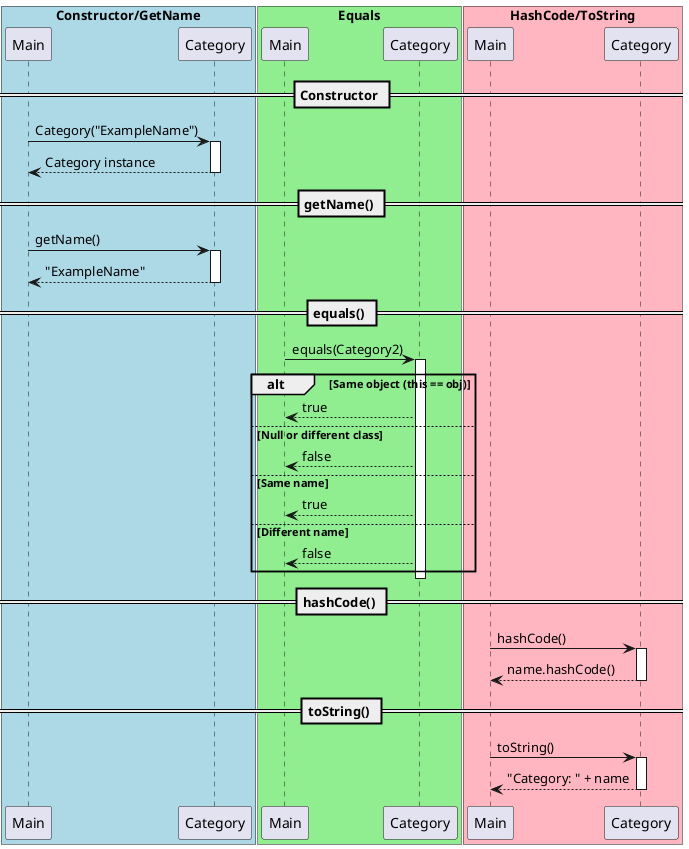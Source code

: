 @startuml

box "Constructor/GetName" #LightBlue
participant "Main" as Main1
participant "Category" as Category1
end box

box "Equals" #LightGreen
participant "Main" as Main2
participant "Category" as Category2
end box

box "HashCode/ToString" #LightPink
participant "Main" as Main3
participant "Category" as Category3
end box

== Constructor ==
Main1 -> Category1: Category("ExampleName")
activate Category1
Category1 --> Main1: Category instance
deactivate Category1

== getName() ==
Main1 -> Category1: getName()
activate Category1
Category1 --> Main1: "ExampleName"
deactivate Category1

== equals() ==
Main2 -> Category2: equals(Category2)
activate Category2
alt Same object (this == obj)
    Category2 --> Main2: true
else Null or different class
    Category2 --> Main2: false
else Same name
    Category2 --> Main2: true
else Different name
    Category2 --> Main2: false
end
deactivate Category2

== hashCode() ==
Main3 -> Category3: hashCode()
activate Category3
Category3 --> Main3: name.hashCode()
deactivate Category3

== toString() ==
Main3 -> Category3: toString()
activate Category3
Category3 --> Main3: "Category: " + name
deactivate Category3

@enduml